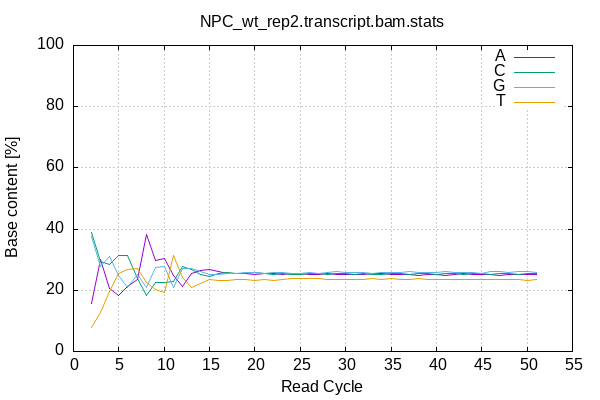 
            set terminal png size 600,400 truecolor
            set output "NPC_wt_rep2.transcript_stats/acgt-cycles.png"
            set grid xtics ytics y2tics back lc rgb "#cccccc"
            set style line 1 linecolor rgb "green"
            set style line 2 linecolor rgb "red"
            set style line 3 linecolor rgb "black"
            set style line 4 linecolor rgb "blue"
            set style increment user
            set ylabel "Base content [%]"
            set xlabel "Read Cycle"
            set yrange [0:100]
            set title "NPC_wt_rep2.transcript.bam.stats" noenhanced
            plot '-' w l ti 'A', '-' w l ti 'C', '-' w l ti 'G', '-' w l ti 'T'
        2	15.56
3	30.11
4	20.69
5	18.38
6	21.25
7	23.67
8	38.24
9	29.81
10	30.52
11	24.86
12	21.11
13	25.45
14	26.41
15	26.80
16	26.15
17	25.35
18	25.39
19	25.52
20	25.08
21	25.40
22	25.48
23	25.26
24	25.49
25	25.41
26	25.05
27	25.26
28	25.34
29	25.12
30	25.21
31	25.28
32	25.08
33	25.47
34	25.51
35	25.11
36	25.25
37	25.32
38	24.94
39	25.16
40	25.24
41	24.95
42	25.23
43	25.50
44	25.08
45	25.30
46	25.32
47	24.95
48	25.18
49	25.21
50	25.09
51	25.18
end
2	38.99
3	29.51
4	28.51
5	31.48
6	31.31
7	24.01
8	18.16
9	22.64
10	22.69
11	22.79
12	27.67
13	26.70
14	25.09
15	24.65
16	25.43
17	25.86
18	25.55
19	25.33
20	25.75
21	25.54
22	25.30
23	25.41
24	25.31
25	25.19
26	25.33
27	25.37
28	25.29
29	25.37
30	25.44
31	25.30
32	25.45
33	25.15
34	25.08
35	25.33
36	25.42
37	25.14
38	25.42
39	25.51
40	25.29
41	25.44
42	25.46
43	25.17
44	25.42
45	25.51
46	25.22
47	25.51
48	25.36
49	25.21
50	25.51
51	25.46
end
2	37.73
3	27.62
4	31.19
5	24.74
6	20.77
7	25.06
8	20.92
9	27.38
10	27.62
11	21.04
12	27.18
13	26.97
14	26.21
15	25.17
16	25.31
17	25.60
18	25.50
19	25.73
20	25.85
21	25.62
22	25.95
23	25.74
24	25.40
25	25.63
26	25.77
27	25.53
28	25.80
29	26.00
30	25.72
31	25.94
32	25.89
33	25.59
34	25.91
35	25.82
36	25.66
37	26.07
38	25.92
39	25.69
40	25.94
41	26.07
42	25.73
43	25.90
44	25.93
45	25.65
46	26.01
47	26.08
48	25.86
49	26.08
50	26.04
51	25.73
end
2	7.72
3	12.76
4	19.61
5	25.40
6	26.67
7	27.27
8	22.68
9	20.18
10	19.18
11	31.31
12	24.04
13	20.88
14	22.29
15	23.39
16	23.11
17	23.18
18	23.56
19	23.43
20	23.32
21	23.44
22	23.27
23	23.59
24	23.79
25	23.77
26	23.86
27	23.83
28	23.57
29	23.51
30	23.62
31	23.48
32	23.58
33	23.78
34	23.50
35	23.73
36	23.67
37	23.47
38	23.71
39	23.64
40	23.52
41	23.54
42	23.58
43	23.43
44	23.57
45	23.55
46	23.46
47	23.46
48	23.60
49	23.50
50	23.35
51	23.62
end

